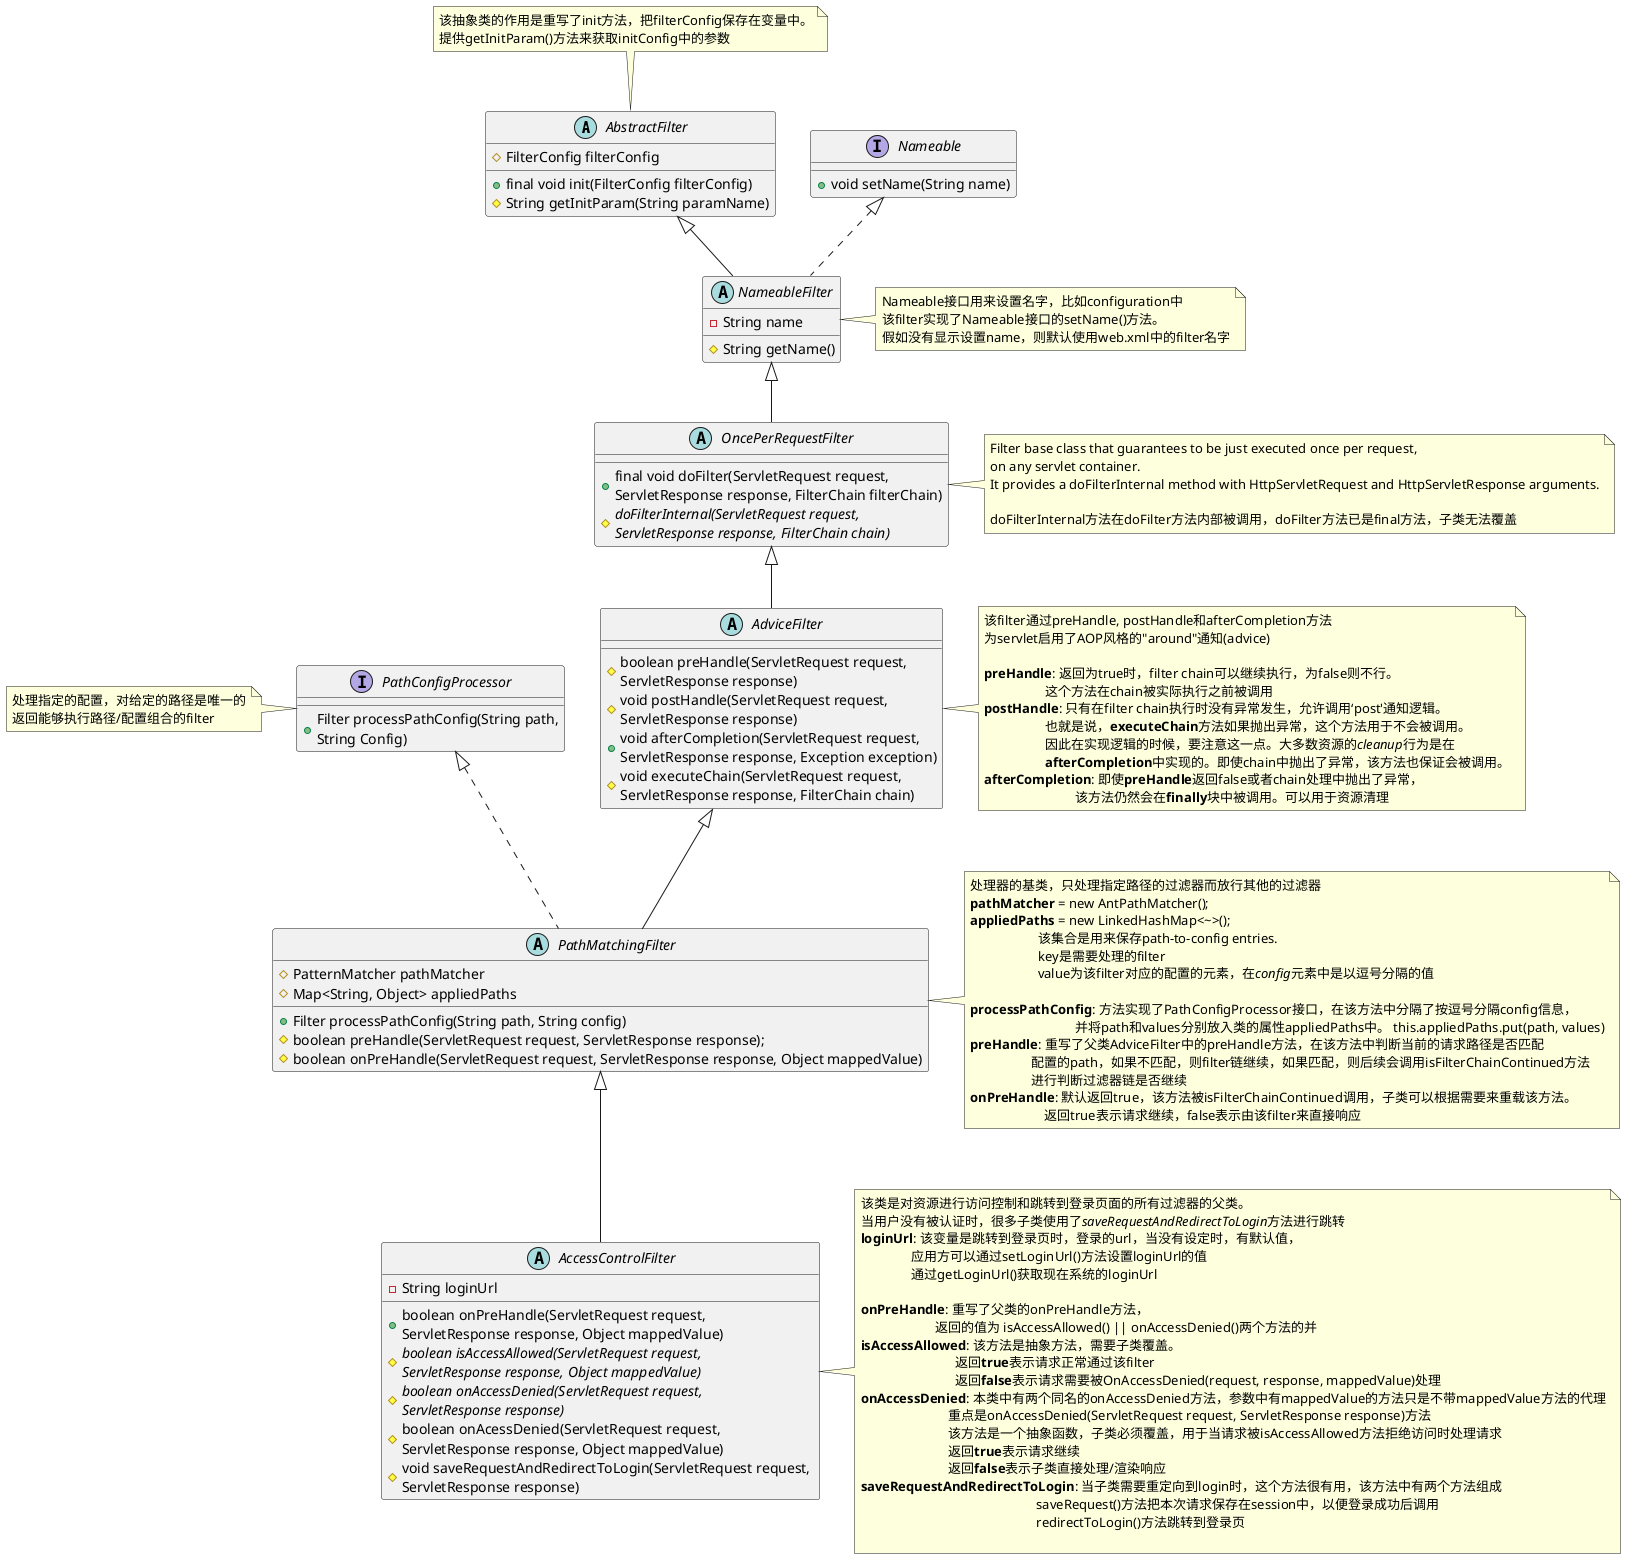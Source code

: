 @startuml
abstract class AbstractFilter {
#FilterConfig filterConfig
+final void init(FilterConfig filterConfig)
#String getInitParam(String paramName)
}

interface Nameable {
+ void setName(String name)
}

abstract class NameableFilter {
-String name
#String getName()
}

abstract class OncePerRequestFilter {
+ final void doFilter(ServletRequest request, \nServletResponse response, FilterChain filterChain)
#{abstract} doFilterInternal(ServletRequest request, \nServletResponse response, FilterChain chain)
}

abstract class AdviceFilter {
# boolean preHandle(ServletRequest request, \nServletResponse response)
# void postHandle(ServletRequest request, \nServletResponse response)
+ void afterCompletion(ServletRequest request, \nServletResponse response, Exception exception)
# void executeChain(ServletRequest request, \nServletResponse response, FilterChain chain)
}

interface PathConfigProcessor {
+ Filter processPathConfig(String path,\nString Config)
}

abstract class PathMatchingFilter {
# PatternMatcher pathMatcher
# Map<String, Object> appliedPaths
+ Filter processPathConfig(String path, String config)
# boolean preHandle(ServletRequest request, ServletResponse response);
# boolean onPreHandle(ServletRequest request, ServletResponse response, Object mappedValue)
}

abstract class AccessControlFilter {
- String loginUrl
+ boolean onPreHandle(ServletRequest request, \nServletResponse response, Object mappedValue)
# {abstract} boolean isAccessAllowed(ServletRequest request, \nServletResponse response, Object mappedValue)
# {abstract} boolean onAccessDenied(ServletRequest request, \nServletResponse response)
# boolean onAcessDenied(ServletRequest request, \nServletResponse response, Object mappedValue)
# void saveRequestAndRedirectToLogin(ServletRequest request, \nServletResponse response)
}
AbstractFilter <|-- NameableFilter
Nameable <|.. NameableFilter
NameableFilter <|-- OncePerRequestFilter
OncePerRequestFilter <|-- AdviceFilter
PathConfigProcessor <|.. PathMatchingFilter
AdviceFilter <|-- PathMatchingFilter
PathMatchingFilter <|-- AccessControlFilter
note top of AbstractFilter : 该抽象类的作用是重写了init方法，把filterConfig保存在变量中。\n提供getInitParam()方法来获取initConfig中的参数

note right of NameableFilter : Nameable接口用来设置名字，比如configuration中\n该filter实现了Nameable接口的setName()方法。\n假如没有显示设置name，则默认使用web.xml中的filter名字

note right of OncePerRequestFilter
Filter base class that guarantees to be just executed once per request,
on any servlet container.
It provides a doFilterInternal method with HttpServletRequest and HttpServletResponse arguments.

doFilterInternal方法在doFilter方法内部被调用，doFilter方法已是final方法，子类无法覆盖
end note

note right of AdviceFilter
该filter通过preHandle, postHandle和afterCompletion方法
为servlet启用了AOP风格的"around"通知(advice)

<b>preHandle</b>: 返回为true时，filter chain可以继续执行，为false则不行。
                  这个方法在chain被实际执行之前被调用
<b>postHandle</b>: 只有在filter chain执行时没有异常发生，允许调用‘post'通知逻辑。
                  也就是说，<b>executeChain</b>方法如果抛出异常，这个方法用于不会被调用。
                  因此在实现逻辑的时候，要注意这一点。大多数资源的<i>cleanup</i>行为是在
                  <b>afterCompletion</b>中实现的。即使chain中抛出了异常，该方法也保证会被调用。
<b>afterCompletion</b>: 即使<b>preHandle</b>返回false或者chain处理中抛出了异常，
                           该方法仍然会在<b>finally</b>块中被调用。可以用于资源清理
end note

note left of PathConfigProcessor
处理指定的配置，对给定的路径是唯一的
返回能够执行路径/配置组合的filter
end note

note right of PathMatchingFilter
处理器的基类，只处理指定路径的过滤器而放行其他的过滤器
<b>pathMatcher</b> = new AntPathMatcher();
<b>appliedPaths</b> = new LinkedHashMap<~>();
                    该集合是用来保存path-to-config entries.
                    key是需要处理的filter
                    value为该filter对应的配置的元素，在<i>config</i>元素中是以逗号分隔的值

<b>processPathConfig</b>: 方法实现了PathConfigProcessor接口，在该方法中分隔了按逗号分隔config信息，
                               并将path和values分别放入类的属性appliedPaths中。 this.appliedPaths.put(path, values)
<b>preHandle</b>: 重写了父类AdviceFilter中的preHandle方法，在该方法中判断当前的请求路径是否匹配
                  配置的path，如果不匹配，则filter链继续，如果匹配，则后续会调用isFilterChainContinued方法
                  进行判断过滤器链是否继续
<b>onPreHandle</b>: 默认返回true，该方法被isFilterChainContinued调用，子类可以根据需要来重载该方法。
                      返回true表示请求继续，false表示由该filter来直接响应
end note

note right of AccessControlFilter
该类是对资源进行访问控制和跳转到登录页面的所有过滤器的父类。
当用户没有被认证时，很多子类使用了<i>saveRequestAndRedirectToLogin</i>方法进行跳转
<b>loginUrl</b>: 该变量是跳转到登录页时，登录的url，当没有设定时，有默认值，
               应用方可以通过setLoginUrl()方法设置loginUrl的值
               通过getLoginUrl()获取现在系统的loginUrl

<b>onPreHandle</b>: 重写了父类的onPreHandle方法，
                      返回的值为 isAccessAllowed() || onAccessDenied()两个方法的并
<b>isAccessAllowed</b>: 该方法是抽象方法，需要子类覆盖。
                            返回<b>true</b>表示请求正常通过该filter
                            返回<b>false</b>表示请求需要被OnAccessDenied(request, response, mappedValue)处理
<b>onAccessDenied</b>: 本类中有两个同名的onAccessDenied方法，参数中有mappedValue的方法只是不带mappedValue方法的代理
                          重点是onAccessDenied(ServletRequest request, ServletResponse response)方法
                          该方法是一个抽象函数，子类必须覆盖，用于当请求被isAccessAllowed方法拒绝访问时处理请求
                          返回<b>true</b>表示请求继续
                          返回<b>false</b>表示子类直接处理/渲染响应
<b>saveRequestAndRedirectToLogin</b>: 当子类需要重定向到login时，这个方法很有用，该方法中有两个方法组成
                                                    saveRequest()方法把本次请求保存在session中，以便登录成功后调用
                                                    redirectToLogin()方法跳转到登录页

end note
@enduml